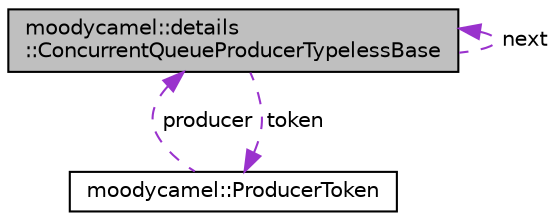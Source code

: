 digraph "moodycamel::details::ConcurrentQueueProducerTypelessBase"
{
 // LATEX_PDF_SIZE
  edge [fontname="Helvetica",fontsize="10",labelfontname="Helvetica",labelfontsize="10"];
  node [fontname="Helvetica",fontsize="10",shape=record];
  Node1 [label="moodycamel::details\l::ConcurrentQueueProducerTypelessBase",height=0.2,width=0.4,color="black", fillcolor="grey75", style="filled", fontcolor="black",tooltip=" "];
  Node1 -> Node1 [dir="back",color="darkorchid3",fontsize="10",style="dashed",label=" next" ,fontname="Helvetica"];
  Node2 -> Node1 [dir="back",color="darkorchid3",fontsize="10",style="dashed",label=" token" ,fontname="Helvetica"];
  Node2 [label="moodycamel::ProducerToken",height=0.2,width=0.4,color="black", fillcolor="white", style="filled",URL="$structmoodycamel_1_1ProducerToken.html",tooltip=" "];
  Node1 -> Node2 [dir="back",color="darkorchid3",fontsize="10",style="dashed",label=" producer" ,fontname="Helvetica"];
}
